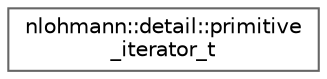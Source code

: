 digraph "Graphical Class Hierarchy"
{
 // LATEX_PDF_SIZE
  bgcolor="transparent";
  edge [fontname=Helvetica,fontsize=10,labelfontname=Helvetica,labelfontsize=10];
  node [fontname=Helvetica,fontsize=10,shape=box,height=0.2,width=0.4];
  rankdir="LR";
  Node0 [id="Node000000",label="nlohmann::detail::primitive\l_iterator_t",height=0.2,width=0.4,color="grey40", fillcolor="white", style="filled",URL="$classnlohmann_1_1detail_1_1primitive__iterator__t.html",tooltip=" "];
}

